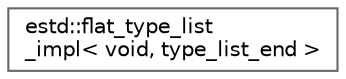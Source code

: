 digraph "Graphical Class Hierarchy"
{
 // LATEX_PDF_SIZE
  bgcolor="transparent";
  edge [fontname=Helvetica,fontsize=10,labelfontname=Helvetica,labelfontsize=10];
  node [fontname=Helvetica,fontsize=10,shape=box,height=0.2,width=0.4];
  rankdir="LR";
  Node0 [id="Node000000",label="estd::flat_type_list\l_impl\< void, type_list_end \>",height=0.2,width=0.4,color="grey40", fillcolor="white", style="filled",URL="$de/dd7/structestd_1_1flat__type__list__impl_3_01void_00_01type__list__end_01_4.html",tooltip=" "];
}

